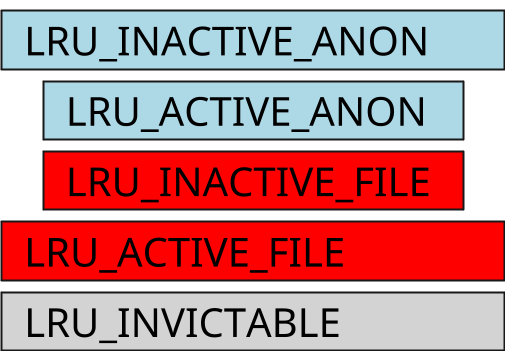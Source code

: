 @startuml

skinparam ComponentStyle rectangle
scale 1/5

skinparam Component {
    FontSize 200
    FontColor black
    BorderThickness 10
    BackgroundColor transparent
}


skinparam Card {
    FontSize 0
    FontColor black
    BorderThickness 0
    BackgroundColor transparent
}


skinparam Package {
    FontSize 200
    FontColor black
    BorderThickness 0
    BackgroundColor transparent
}


skinparam Rectangle {
    FontSize 200
    FontColor black
    BorderThickness 0
    BackgroundColor transparent
}

' component:
component "  LRU_INACTIVE_ANON\t" as c0 #LightBlue
component "  LRU_ACTIVE_ANON\t" as c1 #LightBlue
component "  LRU_INACTIVE_FILE\t" as c2 #Red
component "  LRU_ACTIVE_FILE\t\t" as c3 #Red
component "  LRU_INVICTABLE\t\t" as c4 #LightGrey
' layout:
c0-down[hidden]-c1
c1-down[hidden]-c2
c2-down[hidden]-c3
c3-down[hidden]-c4

@enduml
